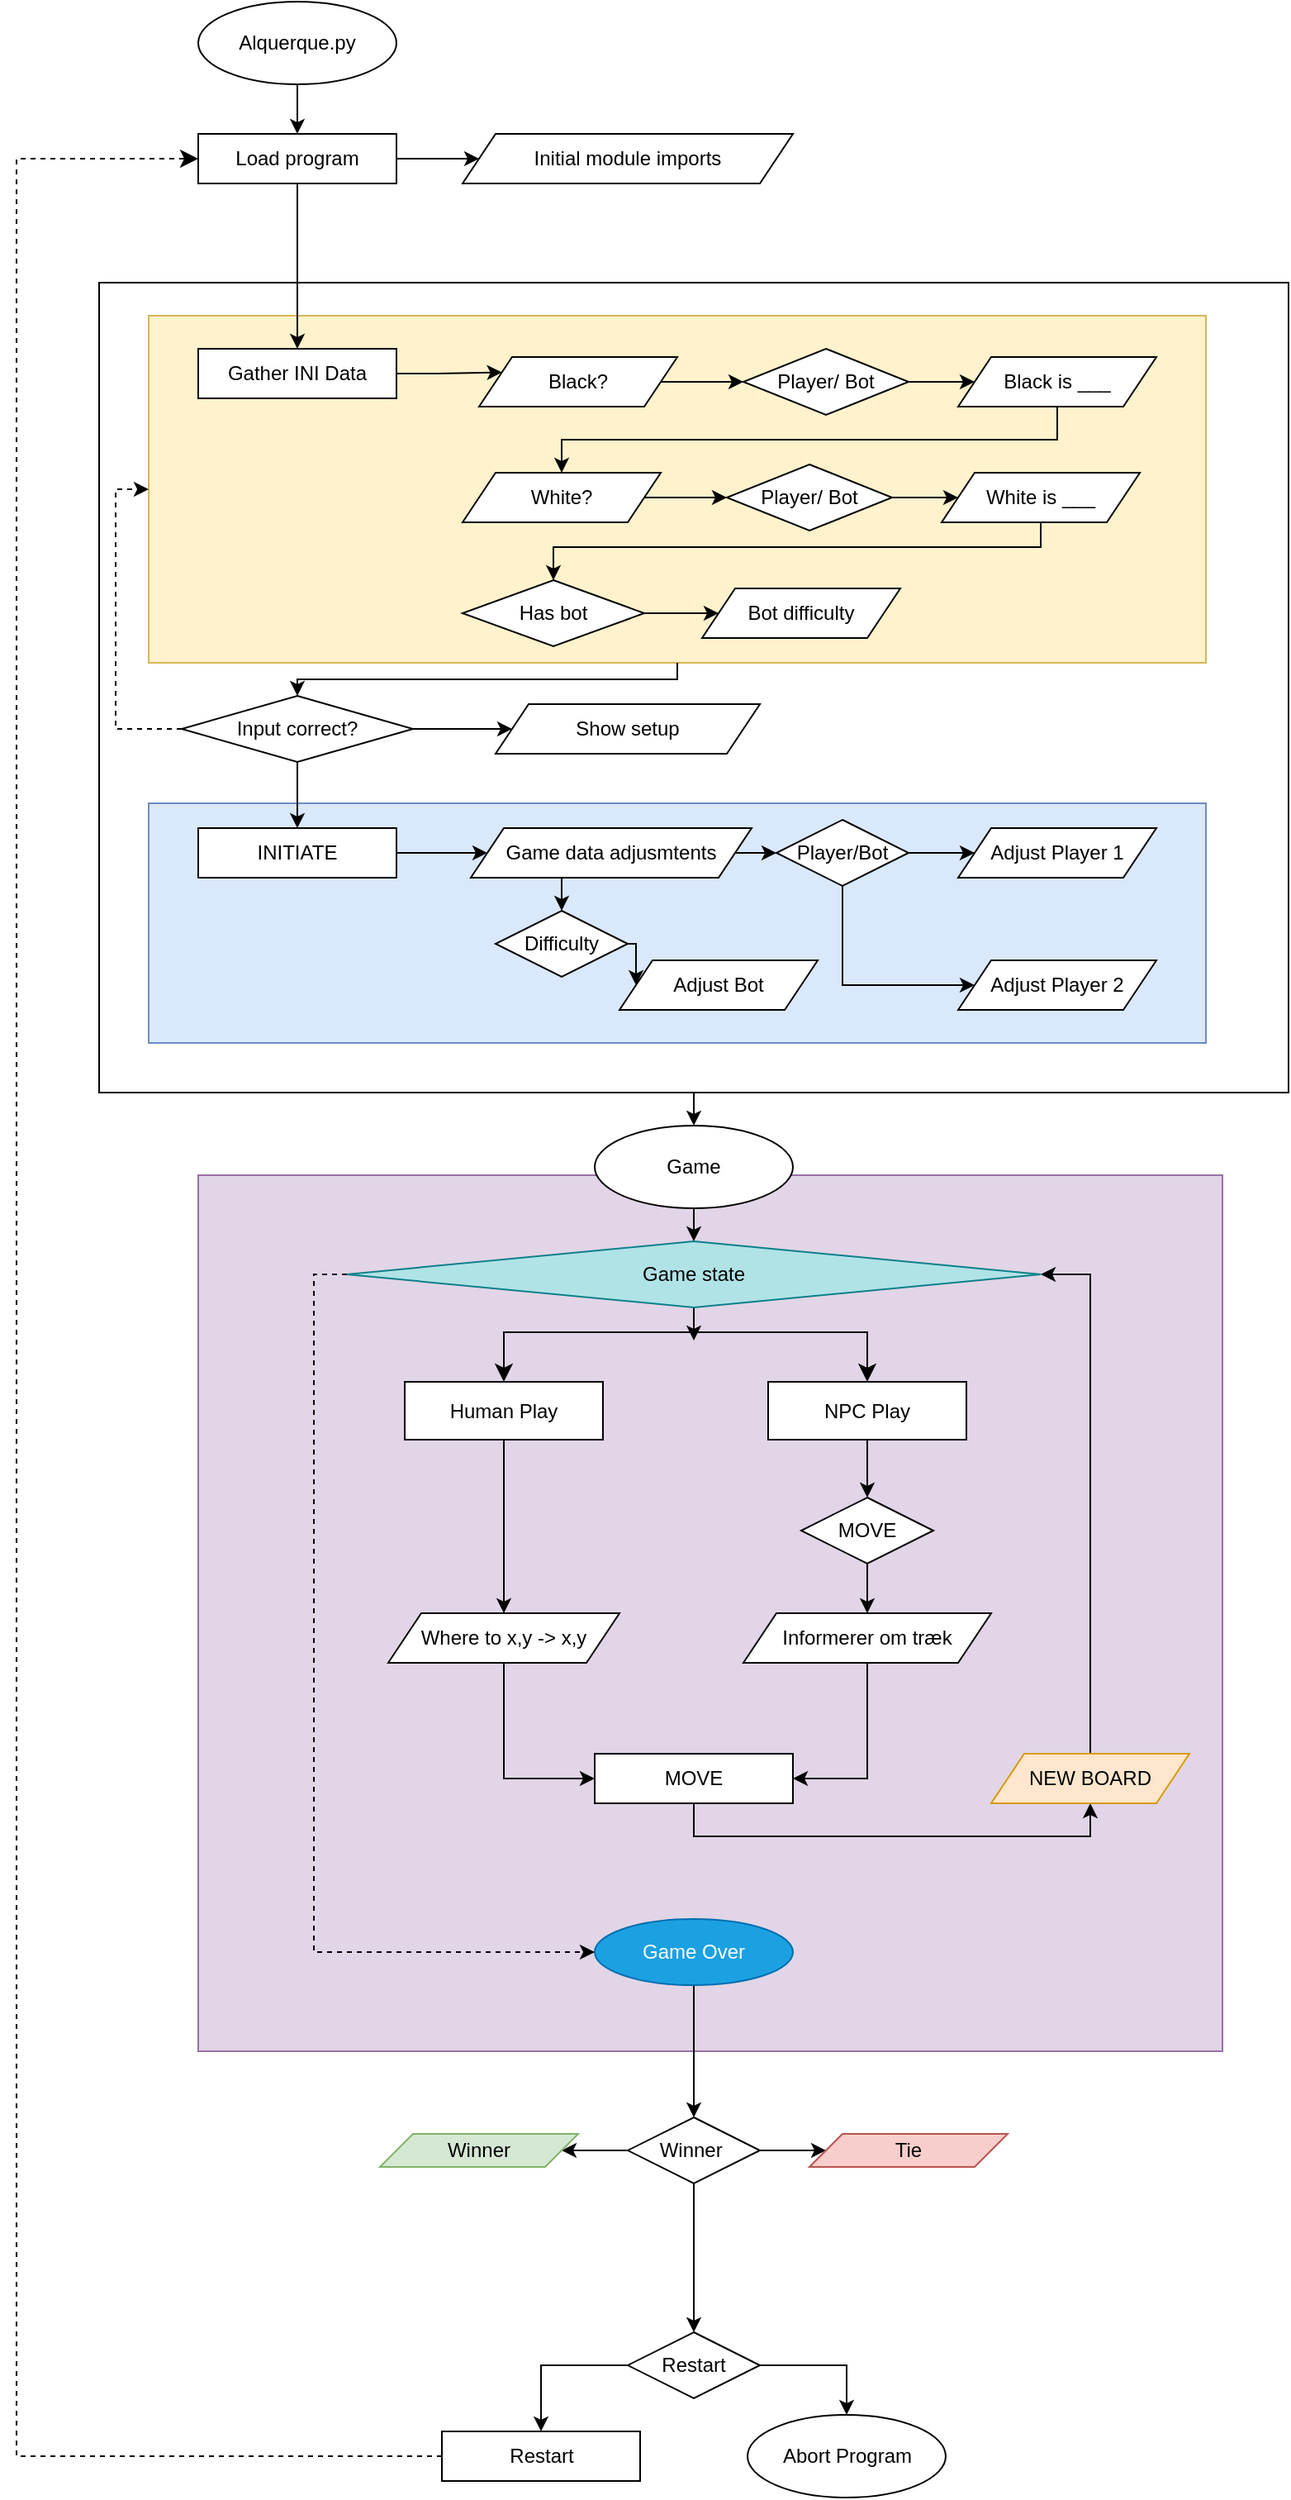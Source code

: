 <mxfile version="22.1.2" type="device">
  <diagram id="C5RBs43oDa-KdzZeNtuy" name="Page-1">
    <mxGraphModel dx="2445" dy="4199" grid="1" gridSize="10" guides="1" tooltips="1" connect="1" arrows="1" fold="1" page="1" pageScale="1" pageWidth="827" pageHeight="1169" math="0" shadow="0">
      <root>
        <mxCell id="WIyWlLk6GJQsqaUBKTNV-0" />
        <mxCell id="WIyWlLk6GJQsqaUBKTNV-1" parent="WIyWlLk6GJQsqaUBKTNV-0" />
        <mxCell id="stzcz4EYQ_W6whGVXh6--222" value="" style="rounded=0;whiteSpace=wrap;html=1;fillColor=#e1d5e7;strokeColor=#9673a6;" parent="WIyWlLk6GJQsqaUBKTNV-1" vertex="1">
          <mxGeometry x="340" y="650" width="620" height="530" as="geometry" />
        </mxCell>
        <mxCell id="stzcz4EYQ_W6whGVXh6--188" value="" style="rounded=0;whiteSpace=wrap;html=1;fillColor=none;" parent="WIyWlLk6GJQsqaUBKTNV-1" vertex="1">
          <mxGeometry x="280" y="110" width="720" height="490" as="geometry" />
        </mxCell>
        <mxCell id="stzcz4EYQ_W6whGVXh6--157" value="" style="rounded=0;whiteSpace=wrap;html=1;fillColor=#fff2cc;strokeColor=#d6b656;" parent="WIyWlLk6GJQsqaUBKTNV-1" vertex="1">
          <mxGeometry x="310" y="130" width="640" height="210" as="geometry" />
        </mxCell>
        <mxCell id="stzcz4EYQ_W6whGVXh6--175" value="" style="rounded=0;whiteSpace=wrap;html=1;fillColor=#dae8fc;movable=1;resizable=1;rotatable=1;deletable=1;editable=1;locked=0;connectable=1;strokeColor=#6c8ebf;" parent="WIyWlLk6GJQsqaUBKTNV-1" vertex="1">
          <mxGeometry x="310" y="425" width="640" height="145" as="geometry" />
        </mxCell>
        <mxCell id="z2tJ9V-o-0dk3HpwvkVt-27" value="Alquerque.py" style="ellipse;whiteSpace=wrap;html=1;" parent="WIyWlLk6GJQsqaUBKTNV-1" vertex="1">
          <mxGeometry x="340" y="-60" width="120" height="50" as="geometry" />
        </mxCell>
        <mxCell id="z2tJ9V-o-0dk3HpwvkVt-29" value="Black?" style="shape=parallelogram;perimeter=parallelogramPerimeter;whiteSpace=wrap;html=1;fixedSize=1;" parent="WIyWlLk6GJQsqaUBKTNV-1" vertex="1">
          <mxGeometry x="510" y="155" width="120" height="30" as="geometry" />
        </mxCell>
        <mxCell id="z2tJ9V-o-0dk3HpwvkVt-31" value="Player/ Bot" style="rhombus;whiteSpace=wrap;html=1;" parent="WIyWlLk6GJQsqaUBKTNV-1" vertex="1">
          <mxGeometry x="670" y="150" width="100" height="40" as="geometry" />
        </mxCell>
        <mxCell id="stzcz4EYQ_W6whGVXh6--190" style="edgeStyle=orthogonalEdgeStyle;rounded=0;orthogonalLoop=1;jettySize=auto;html=1;exitX=0.5;exitY=1;exitDx=0;exitDy=0;entryX=0.5;entryY=0;entryDx=0;entryDy=0;" parent="WIyWlLk6GJQsqaUBKTNV-1" source="z2tJ9V-o-0dk3HpwvkVt-32" target="z2tJ9V-o-0dk3HpwvkVt-39" edge="1">
          <mxGeometry relative="1" as="geometry" />
        </mxCell>
        <mxCell id="z2tJ9V-o-0dk3HpwvkVt-32" value="Black is ___" style="shape=parallelogram;perimeter=parallelogramPerimeter;whiteSpace=wrap;html=1;fixedSize=1;" parent="WIyWlLk6GJQsqaUBKTNV-1" vertex="1">
          <mxGeometry x="800" y="155" width="120" height="30" as="geometry" />
        </mxCell>
        <mxCell id="z2tJ9V-o-0dk3HpwvkVt-33" value="" style="endArrow=classic;html=1;rounded=0;exitX=1;exitY=0.5;exitDx=0;exitDy=0;entryX=0;entryY=0.5;entryDx=0;entryDy=0;" parent="WIyWlLk6GJQsqaUBKTNV-1" source="z2tJ9V-o-0dk3HpwvkVt-29" target="z2tJ9V-o-0dk3HpwvkVt-31" edge="1">
          <mxGeometry width="50" height="50" relative="1" as="geometry">
            <mxPoint x="530" y="245" as="sourcePoint" />
            <mxPoint x="580" y="195" as="targetPoint" />
          </mxGeometry>
        </mxCell>
        <mxCell id="z2tJ9V-o-0dk3HpwvkVt-34" value="" style="endArrow=classic;html=1;rounded=0;exitX=1;exitY=0.5;exitDx=0;exitDy=0;entryX=0;entryY=0.5;entryDx=0;entryDy=0;" parent="WIyWlLk6GJQsqaUBKTNV-1" source="z2tJ9V-o-0dk3HpwvkVt-31" target="z2tJ9V-o-0dk3HpwvkVt-32" edge="1">
          <mxGeometry width="50" height="50" relative="1" as="geometry">
            <mxPoint x="530" y="245" as="sourcePoint" />
            <mxPoint x="580" y="195" as="targetPoint" />
          </mxGeometry>
        </mxCell>
        <mxCell id="z2tJ9V-o-0dk3HpwvkVt-39" value="White?" style="shape=parallelogram;perimeter=parallelogramPerimeter;whiteSpace=wrap;html=1;fixedSize=1;" parent="WIyWlLk6GJQsqaUBKTNV-1" vertex="1">
          <mxGeometry x="500" y="225" width="120" height="30" as="geometry" />
        </mxCell>
        <mxCell id="stzcz4EYQ_W6whGVXh6--209" style="edgeStyle=orthogonalEdgeStyle;rounded=0;orthogonalLoop=1;jettySize=auto;html=1;exitX=0.5;exitY=1;exitDx=0;exitDy=0;entryX=0.5;entryY=0;entryDx=0;entryDy=0;" parent="WIyWlLk6GJQsqaUBKTNV-1" source="z2tJ9V-o-0dk3HpwvkVt-40" target="stzcz4EYQ_W6whGVXh6--207" edge="1">
          <mxGeometry relative="1" as="geometry">
            <Array as="points">
              <mxPoint x="850" y="270" />
              <mxPoint x="555" y="270" />
            </Array>
          </mxGeometry>
        </mxCell>
        <mxCell id="z2tJ9V-o-0dk3HpwvkVt-40" value="White is ___" style="shape=parallelogram;perimeter=parallelogramPerimeter;whiteSpace=wrap;html=1;fixedSize=1;" parent="WIyWlLk6GJQsqaUBKTNV-1" vertex="1">
          <mxGeometry x="790" y="225" width="120" height="30" as="geometry" />
        </mxCell>
        <mxCell id="z2tJ9V-o-0dk3HpwvkVt-41" value="" style="endArrow=classic;html=1;rounded=0;exitX=1;exitY=0.5;exitDx=0;exitDy=0;entryX=0;entryY=0.5;entryDx=0;entryDy=0;" parent="WIyWlLk6GJQsqaUBKTNV-1" source="z2tJ9V-o-0dk3HpwvkVt-39" target="z2tJ9V-o-0dk3HpwvkVt-43" edge="1">
          <mxGeometry width="50" height="50" relative="1" as="geometry">
            <mxPoint x="530" y="315" as="sourcePoint" />
            <mxPoint x="500" y="300" as="targetPoint" />
          </mxGeometry>
        </mxCell>
        <mxCell id="z2tJ9V-o-0dk3HpwvkVt-42" value="" style="endArrow=classic;html=1;rounded=0;exitX=1;exitY=0.5;exitDx=0;exitDy=0;entryX=0;entryY=0.5;entryDx=0;entryDy=0;" parent="WIyWlLk6GJQsqaUBKTNV-1" source="z2tJ9V-o-0dk3HpwvkVt-43" target="z2tJ9V-o-0dk3HpwvkVt-40" edge="1">
          <mxGeometry width="50" height="50" relative="1" as="geometry">
            <mxPoint x="600" y="300" as="sourcePoint" />
            <mxPoint x="580" y="265" as="targetPoint" />
          </mxGeometry>
        </mxCell>
        <mxCell id="z2tJ9V-o-0dk3HpwvkVt-43" value="Player/ Bot" style="rhombus;whiteSpace=wrap;html=1;" parent="WIyWlLk6GJQsqaUBKTNV-1" vertex="1">
          <mxGeometry x="660" y="220" width="100" height="40" as="geometry" />
        </mxCell>
        <mxCell id="stzcz4EYQ_W6whGVXh6--178" style="edgeStyle=orthogonalEdgeStyle;rounded=0;orthogonalLoop=1;jettySize=auto;html=1;exitX=1;exitY=0.5;exitDx=0;exitDy=0;entryX=0;entryY=0.5;entryDx=0;entryDy=0;" parent="WIyWlLk6GJQsqaUBKTNV-1" source="z2tJ9V-o-0dk3HpwvkVt-44" target="stzcz4EYQ_W6whGVXh6--174" edge="1">
          <mxGeometry relative="1" as="geometry" />
        </mxCell>
        <mxCell id="z2tJ9V-o-0dk3HpwvkVt-44" value="INITIATE" style="rounded=0;whiteSpace=wrap;html=1;" parent="WIyWlLk6GJQsqaUBKTNV-1" vertex="1">
          <mxGeometry x="340" y="440" width="120" height="30" as="geometry" />
        </mxCell>
        <mxCell id="stzcz4EYQ_W6whGVXh6--189" style="edgeStyle=orthogonalEdgeStyle;rounded=0;orthogonalLoop=1;jettySize=auto;html=1;exitX=1;exitY=0.5;exitDx=0;exitDy=0;entryX=0;entryY=0.25;entryDx=0;entryDy=0;" parent="WIyWlLk6GJQsqaUBKTNV-1" source="z2tJ9V-o-0dk3HpwvkVt-45" target="z2tJ9V-o-0dk3HpwvkVt-29" edge="1">
          <mxGeometry relative="1" as="geometry" />
        </mxCell>
        <mxCell id="z2tJ9V-o-0dk3HpwvkVt-45" value="Gather INI Data" style="rounded=0;whiteSpace=wrap;html=1;" parent="WIyWlLk6GJQsqaUBKTNV-1" vertex="1">
          <mxGeometry x="340" y="150" width="120" height="30" as="geometry" />
        </mxCell>
        <mxCell id="z2tJ9V-o-0dk3HpwvkVt-47" value="Human Play" style="rounded=0;whiteSpace=wrap;html=1;" parent="WIyWlLk6GJQsqaUBKTNV-1" vertex="1">
          <mxGeometry x="465" y="775" width="120" height="35" as="geometry" />
        </mxCell>
        <mxCell id="stzcz4EYQ_W6whGVXh6--197" style="edgeStyle=orthogonalEdgeStyle;rounded=0;orthogonalLoop=1;jettySize=auto;html=1;exitX=0.5;exitY=1;exitDx=0;exitDy=0;entryX=0;entryY=0.5;entryDx=0;entryDy=0;" parent="WIyWlLk6GJQsqaUBKTNV-1" source="z2tJ9V-o-0dk3HpwvkVt-49" target="z2tJ9V-o-0dk3HpwvkVt-50" edge="1">
          <mxGeometry relative="1" as="geometry" />
        </mxCell>
        <mxCell id="z2tJ9V-o-0dk3HpwvkVt-49" value="Where to x,y -&amp;gt; x,y" style="shape=parallelogram;perimeter=parallelogramPerimeter;whiteSpace=wrap;html=1;fixedSize=1;" parent="WIyWlLk6GJQsqaUBKTNV-1" vertex="1">
          <mxGeometry x="455" y="915" width="140" height="30" as="geometry" />
        </mxCell>
        <mxCell id="QAMsoOytAaKiRyGwC_L3-8" style="edgeStyle=orthogonalEdgeStyle;rounded=0;orthogonalLoop=1;jettySize=auto;html=1;exitX=0.5;exitY=1;exitDx=0;exitDy=0;entryX=0.5;entryY=1;entryDx=0;entryDy=0;" edge="1" parent="WIyWlLk6GJQsqaUBKTNV-1" source="z2tJ9V-o-0dk3HpwvkVt-50" target="z2tJ9V-o-0dk3HpwvkVt-51">
          <mxGeometry relative="1" as="geometry" />
        </mxCell>
        <mxCell id="z2tJ9V-o-0dk3HpwvkVt-50" value="MOVE" style="rounded=0;whiteSpace=wrap;html=1;" parent="WIyWlLk6GJQsqaUBKTNV-1" vertex="1">
          <mxGeometry x="580" y="1000" width="120" height="30" as="geometry" />
        </mxCell>
        <mxCell id="QAMsoOytAaKiRyGwC_L3-10" style="edgeStyle=orthogonalEdgeStyle;rounded=0;orthogonalLoop=1;jettySize=auto;html=1;exitX=0.5;exitY=0;exitDx=0;exitDy=0;entryX=1;entryY=0.5;entryDx=0;entryDy=0;" edge="1" parent="WIyWlLk6GJQsqaUBKTNV-1" source="z2tJ9V-o-0dk3HpwvkVt-51" target="QAMsoOytAaKiRyGwC_L3-2">
          <mxGeometry relative="1" as="geometry" />
        </mxCell>
        <mxCell id="z2tJ9V-o-0dk3HpwvkVt-51" value="NEW BOARD" style="shape=parallelogram;perimeter=parallelogramPerimeter;whiteSpace=wrap;html=1;fixedSize=1;fillColor=#ffe6cc;strokeColor=#d79b00;" parent="WIyWlLk6GJQsqaUBKTNV-1" vertex="1">
          <mxGeometry x="820" y="1000" width="120" height="30" as="geometry" />
        </mxCell>
        <mxCell id="z2tJ9V-o-0dk3HpwvkVt-52" value="NPC Play" style="rounded=0;whiteSpace=wrap;html=1;" parent="WIyWlLk6GJQsqaUBKTNV-1" vertex="1">
          <mxGeometry x="685" y="775" width="120" height="35" as="geometry" />
        </mxCell>
        <mxCell id="stzcz4EYQ_W6whGVXh6--193" style="edgeStyle=orthogonalEdgeStyle;rounded=0;orthogonalLoop=1;jettySize=auto;html=1;exitX=0.5;exitY=1;exitDx=0;exitDy=0;entryX=0.5;entryY=0;entryDx=0;entryDy=0;" parent="WIyWlLk6GJQsqaUBKTNV-1" source="z2tJ9V-o-0dk3HpwvkVt-53" target="stzcz4EYQ_W6whGVXh6--192" edge="1">
          <mxGeometry relative="1" as="geometry" />
        </mxCell>
        <mxCell id="z2tJ9V-o-0dk3HpwvkVt-53" value="MOVE" style="rhombus;whiteSpace=wrap;html=1;" parent="WIyWlLk6GJQsqaUBKTNV-1" vertex="1">
          <mxGeometry x="705" y="845" width="80" height="40" as="geometry" />
        </mxCell>
        <mxCell id="z2tJ9V-o-0dk3HpwvkVt-54" value="" style="endArrow=classic;html=1;rounded=0;exitX=0.5;exitY=1;exitDx=0;exitDy=0;entryX=0.5;entryY=0;entryDx=0;entryDy=0;" parent="WIyWlLk6GJQsqaUBKTNV-1" source="z2tJ9V-o-0dk3HpwvkVt-52" target="z2tJ9V-o-0dk3HpwvkVt-53" edge="1">
          <mxGeometry width="50" height="50" relative="1" as="geometry">
            <mxPoint x="650" y="905" as="sourcePoint" />
            <mxPoint x="700" y="855" as="targetPoint" />
          </mxGeometry>
        </mxCell>
        <mxCell id="z2tJ9V-o-0dk3HpwvkVt-55" value="" style="endArrow=classic;html=1;rounded=0;exitX=0.5;exitY=1;exitDx=0;exitDy=0;entryX=0.5;entryY=0;entryDx=0;entryDy=0;" parent="WIyWlLk6GJQsqaUBKTNV-1" source="z2tJ9V-o-0dk3HpwvkVt-47" target="z2tJ9V-o-0dk3HpwvkVt-49" edge="1">
          <mxGeometry width="50" height="50" relative="1" as="geometry">
            <mxPoint x="650" y="915" as="sourcePoint" />
            <mxPoint x="700" y="865" as="targetPoint" />
          </mxGeometry>
        </mxCell>
        <mxCell id="z2tJ9V-o-0dk3HpwvkVt-73" value="" style="endArrow=classic;html=1;rounded=0;exitX=0.5;exitY=1;exitDx=0;exitDy=0;entryX=0.5;entryY=0;entryDx=0;entryDy=0;" parent="WIyWlLk6GJQsqaUBKTNV-1" source="z2tJ9V-o-0dk3HpwvkVt-27" target="stzcz4EYQ_W6whGVXh6--163" edge="1">
          <mxGeometry width="50" height="50" relative="1" as="geometry">
            <mxPoint x="410" y="260" as="sourcePoint" />
            <mxPoint x="440" as="targetPoint" />
          </mxGeometry>
        </mxCell>
        <mxCell id="z2tJ9V-o-0dk3HpwvkVt-74" value="" style="edgeStyle=segmentEdgeStyle;endArrow=classic;html=1;curved=0;rounded=0;endSize=8;startSize=8;entryX=0.5;entryY=0;entryDx=0;entryDy=0;" parent="WIyWlLk6GJQsqaUBKTNV-1" target="z2tJ9V-o-0dk3HpwvkVt-52" edge="1">
          <mxGeometry width="50" height="50" relative="1" as="geometry">
            <mxPoint x="630" y="745" as="sourcePoint" />
            <mxPoint x="690" y="825" as="targetPoint" />
          </mxGeometry>
        </mxCell>
        <mxCell id="z2tJ9V-o-0dk3HpwvkVt-75" value="" style="edgeStyle=segmentEdgeStyle;endArrow=classic;html=1;curved=0;rounded=0;endSize=8;startSize=8;entryX=0.5;entryY=0;entryDx=0;entryDy=0;" parent="WIyWlLk6GJQsqaUBKTNV-1" target="z2tJ9V-o-0dk3HpwvkVt-47" edge="1">
          <mxGeometry width="50" height="50" relative="1" as="geometry">
            <mxPoint x="630" y="745" as="sourcePoint" />
            <mxPoint x="690" y="825" as="targetPoint" />
          </mxGeometry>
        </mxCell>
        <mxCell id="stzcz4EYQ_W6whGVXh6--214" style="edgeStyle=orthogonalEdgeStyle;rounded=0;orthogonalLoop=1;jettySize=auto;html=1;exitX=0.5;exitY=1;exitDx=0;exitDy=0;entryX=0.5;entryY=0;entryDx=0;entryDy=0;" parent="WIyWlLk6GJQsqaUBKTNV-1" source="z2tJ9V-o-0dk3HpwvkVt-78" target="z2tJ9V-o-0dk3HpwvkVt-80" edge="1">
          <mxGeometry relative="1" as="geometry" />
        </mxCell>
        <mxCell id="z2tJ9V-o-0dk3HpwvkVt-78" value="Game Over" style="ellipse;whiteSpace=wrap;html=1;fillColor=#1ba1e2;strokeColor=#006EAF;fontColor=#ffffff;" parent="WIyWlLk6GJQsqaUBKTNV-1" vertex="1">
          <mxGeometry x="580" y="1100" width="120" height="40" as="geometry" />
        </mxCell>
        <mxCell id="z2tJ9V-o-0dk3HpwvkVt-88" value="" style="edgeStyle=orthogonalEdgeStyle;rounded=0;orthogonalLoop=1;jettySize=auto;html=1;" parent="WIyWlLk6GJQsqaUBKTNV-1" source="z2tJ9V-o-0dk3HpwvkVt-80" target="z2tJ9V-o-0dk3HpwvkVt-83" edge="1">
          <mxGeometry relative="1" as="geometry" />
        </mxCell>
        <mxCell id="z2tJ9V-o-0dk3HpwvkVt-89" value="" style="edgeStyle=orthogonalEdgeStyle;rounded=0;orthogonalLoop=1;jettySize=auto;html=1;" parent="WIyWlLk6GJQsqaUBKTNV-1" source="z2tJ9V-o-0dk3HpwvkVt-80" target="z2tJ9V-o-0dk3HpwvkVt-81" edge="1">
          <mxGeometry relative="1" as="geometry" />
        </mxCell>
        <mxCell id="stzcz4EYQ_W6whGVXh6--223" style="edgeStyle=orthogonalEdgeStyle;rounded=0;orthogonalLoop=1;jettySize=auto;html=1;exitX=0.5;exitY=1;exitDx=0;exitDy=0;entryX=0.5;entryY=0;entryDx=0;entryDy=0;" parent="WIyWlLk6GJQsqaUBKTNV-1" source="z2tJ9V-o-0dk3HpwvkVt-80" target="z2tJ9V-o-0dk3HpwvkVt-84" edge="1">
          <mxGeometry relative="1" as="geometry" />
        </mxCell>
        <mxCell id="z2tJ9V-o-0dk3HpwvkVt-80" value="Winner&amp;nbsp;" style="rhombus;whiteSpace=wrap;html=1;" parent="WIyWlLk6GJQsqaUBKTNV-1" vertex="1">
          <mxGeometry x="600" y="1220" width="80" height="40" as="geometry" />
        </mxCell>
        <mxCell id="z2tJ9V-o-0dk3HpwvkVt-81" value="Winner" style="shape=parallelogram;perimeter=parallelogramPerimeter;whiteSpace=wrap;html=1;fixedSize=1;fillColor=#d5e8d4;strokeColor=#82b366;" parent="WIyWlLk6GJQsqaUBKTNV-1" vertex="1">
          <mxGeometry x="450" y="1230" width="120" height="20" as="geometry" />
        </mxCell>
        <mxCell id="z2tJ9V-o-0dk3HpwvkVt-83" value="Tie" style="shape=parallelogram;perimeter=parallelogramPerimeter;whiteSpace=wrap;html=1;fixedSize=1;fillColor=#f8cecc;strokeColor=#b85450;" parent="WIyWlLk6GJQsqaUBKTNV-1" vertex="1">
          <mxGeometry x="710" y="1230" width="120" height="20" as="geometry" />
        </mxCell>
        <mxCell id="stzcz4EYQ_W6whGVXh6--218" style="edgeStyle=orthogonalEdgeStyle;rounded=0;orthogonalLoop=1;jettySize=auto;html=1;exitX=1;exitY=0.5;exitDx=0;exitDy=0;entryX=0.5;entryY=0;entryDx=0;entryDy=0;" parent="WIyWlLk6GJQsqaUBKTNV-1" source="z2tJ9V-o-0dk3HpwvkVt-84" target="stzcz4EYQ_W6whGVXh6--217" edge="1">
          <mxGeometry relative="1" as="geometry" />
        </mxCell>
        <mxCell id="stzcz4EYQ_W6whGVXh6--220" style="edgeStyle=orthogonalEdgeStyle;rounded=0;orthogonalLoop=1;jettySize=auto;html=1;exitX=0;exitY=0.5;exitDx=0;exitDy=0;entryX=0.5;entryY=0;entryDx=0;entryDy=0;" parent="WIyWlLk6GJQsqaUBKTNV-1" source="z2tJ9V-o-0dk3HpwvkVt-84" target="z2tJ9V-o-0dk3HpwvkVt-85" edge="1">
          <mxGeometry relative="1" as="geometry" />
        </mxCell>
        <mxCell id="z2tJ9V-o-0dk3HpwvkVt-84" value="Restart" style="rhombus;whiteSpace=wrap;html=1;" parent="WIyWlLk6GJQsqaUBKTNV-1" vertex="1">
          <mxGeometry x="600" y="1350" width="80" height="40" as="geometry" />
        </mxCell>
        <mxCell id="z2tJ9V-o-0dk3HpwvkVt-85" value="Restart" style="rounded=0;whiteSpace=wrap;html=1;" parent="WIyWlLk6GJQsqaUBKTNV-1" vertex="1">
          <mxGeometry x="487.5" y="1410" width="120" height="30" as="geometry" />
        </mxCell>
        <mxCell id="z2tJ9V-o-0dk3HpwvkVt-91" value="" style="edgeStyle=elbowEdgeStyle;elbow=horizontal;endArrow=classic;html=1;curved=0;rounded=0;endSize=8;startSize=8;exitX=0;exitY=0.5;exitDx=0;exitDy=0;entryX=0;entryY=0.5;entryDx=0;entryDy=0;dashed=1;" parent="WIyWlLk6GJQsqaUBKTNV-1" source="z2tJ9V-o-0dk3HpwvkVt-85" target="stzcz4EYQ_W6whGVXh6--163" edge="1">
          <mxGeometry width="50" height="50" relative="1" as="geometry">
            <mxPoint x="230" y="660" as="sourcePoint" />
            <mxPoint x="310" y="130" as="targetPoint" />
            <Array as="points">
              <mxPoint x="230" y="880" />
              <mxPoint x="150" y="850" />
            </Array>
          </mxGeometry>
        </mxCell>
        <mxCell id="stzcz4EYQ_W6whGVXh6--173" style="edgeStyle=orthogonalEdgeStyle;rounded=0;orthogonalLoop=1;jettySize=auto;html=1;exitX=0.5;exitY=1;exitDx=0;exitDy=0;entryX=0.5;entryY=0;entryDx=0;entryDy=0;" parent="WIyWlLk6GJQsqaUBKTNV-1" source="stzcz4EYQ_W6whGVXh6--157" target="stzcz4EYQ_W6whGVXh6--169" edge="1">
          <mxGeometry relative="1" as="geometry">
            <Array as="points">
              <mxPoint x="630" y="350" />
              <mxPoint x="400" y="350" />
            </Array>
          </mxGeometry>
        </mxCell>
        <mxCell id="stzcz4EYQ_W6whGVXh6--162" value="Initial module imports" style="shape=parallelogram;perimeter=parallelogramPerimeter;whiteSpace=wrap;html=1;fixedSize=1;" parent="WIyWlLk6GJQsqaUBKTNV-1" vertex="1">
          <mxGeometry x="500" y="20" width="200" height="30" as="geometry" />
        </mxCell>
        <mxCell id="stzcz4EYQ_W6whGVXh6--165" value="" style="edgeStyle=orthogonalEdgeStyle;rounded=0;orthogonalLoop=1;jettySize=auto;html=1;entryX=0.5;entryY=0;entryDx=0;entryDy=0;" parent="WIyWlLk6GJQsqaUBKTNV-1" source="stzcz4EYQ_W6whGVXh6--163" target="z2tJ9V-o-0dk3HpwvkVt-45" edge="1">
          <mxGeometry relative="1" as="geometry">
            <mxPoint x="400" y="80" as="targetPoint" />
          </mxGeometry>
        </mxCell>
        <mxCell id="stzcz4EYQ_W6whGVXh6--167" style="edgeStyle=orthogonalEdgeStyle;rounded=0;orthogonalLoop=1;jettySize=auto;html=1;" parent="WIyWlLk6GJQsqaUBKTNV-1" source="stzcz4EYQ_W6whGVXh6--163" target="stzcz4EYQ_W6whGVXh6--162" edge="1">
          <mxGeometry relative="1" as="geometry" />
        </mxCell>
        <mxCell id="stzcz4EYQ_W6whGVXh6--163" value="Load program" style="rounded=0;whiteSpace=wrap;html=1;" parent="WIyWlLk6GJQsqaUBKTNV-1" vertex="1">
          <mxGeometry x="340" y="20" width="120" height="30" as="geometry" />
        </mxCell>
        <mxCell id="stzcz4EYQ_W6whGVXh6--171" style="edgeStyle=orthogonalEdgeStyle;rounded=0;orthogonalLoop=1;jettySize=auto;html=1;exitX=0.5;exitY=1;exitDx=0;exitDy=0;entryX=0.5;entryY=0;entryDx=0;entryDy=0;" parent="WIyWlLk6GJQsqaUBKTNV-1" source="stzcz4EYQ_W6whGVXh6--169" target="z2tJ9V-o-0dk3HpwvkVt-44" edge="1">
          <mxGeometry relative="1" as="geometry" />
        </mxCell>
        <mxCell id="stzcz4EYQ_W6whGVXh6--210" style="edgeStyle=orthogonalEdgeStyle;rounded=0;orthogonalLoop=1;jettySize=auto;html=1;exitX=0;exitY=0.5;exitDx=0;exitDy=0;entryX=0;entryY=0.5;entryDx=0;entryDy=0;dashed=1;" parent="WIyWlLk6GJQsqaUBKTNV-1" source="stzcz4EYQ_W6whGVXh6--169" target="stzcz4EYQ_W6whGVXh6--157" edge="1">
          <mxGeometry relative="1" as="geometry">
            <Array as="points">
              <mxPoint x="290" y="380" />
              <mxPoint x="290" y="235" />
            </Array>
          </mxGeometry>
        </mxCell>
        <mxCell id="stzcz4EYQ_W6whGVXh6--212" style="edgeStyle=orthogonalEdgeStyle;rounded=0;orthogonalLoop=1;jettySize=auto;html=1;exitX=1;exitY=0.5;exitDx=0;exitDy=0;entryX=0;entryY=0.5;entryDx=0;entryDy=0;" parent="WIyWlLk6GJQsqaUBKTNV-1" source="stzcz4EYQ_W6whGVXh6--169" target="stzcz4EYQ_W6whGVXh6--211" edge="1">
          <mxGeometry relative="1" as="geometry" />
        </mxCell>
        <mxCell id="stzcz4EYQ_W6whGVXh6--169" value="Input correct?" style="rhombus;whiteSpace=wrap;html=1;" parent="WIyWlLk6GJQsqaUBKTNV-1" vertex="1">
          <mxGeometry x="330" y="360" width="140" height="40" as="geometry" />
        </mxCell>
        <mxCell id="stzcz4EYQ_W6whGVXh6--179" style="edgeStyle=orthogonalEdgeStyle;rounded=0;orthogonalLoop=1;jettySize=auto;html=1;exitX=1;exitY=0.5;exitDx=0;exitDy=0;entryX=0;entryY=0.5;entryDx=0;entryDy=0;" parent="WIyWlLk6GJQsqaUBKTNV-1" source="stzcz4EYQ_W6whGVXh6--174" target="stzcz4EYQ_W6whGVXh6--176" edge="1">
          <mxGeometry relative="1" as="geometry" />
        </mxCell>
        <mxCell id="stzcz4EYQ_W6whGVXh6--200" style="edgeStyle=orthogonalEdgeStyle;rounded=0;orthogonalLoop=1;jettySize=auto;html=1;exitX=0.5;exitY=1;exitDx=0;exitDy=0;entryX=0.5;entryY=0;entryDx=0;entryDy=0;" parent="WIyWlLk6GJQsqaUBKTNV-1" source="stzcz4EYQ_W6whGVXh6--174" target="stzcz4EYQ_W6whGVXh6--199" edge="1">
          <mxGeometry relative="1" as="geometry" />
        </mxCell>
        <mxCell id="stzcz4EYQ_W6whGVXh6--174" value="Game data adjusmtents" style="shape=parallelogram;perimeter=parallelogramPerimeter;whiteSpace=wrap;html=1;fixedSize=1;" parent="WIyWlLk6GJQsqaUBKTNV-1" vertex="1">
          <mxGeometry x="505" y="440" width="170" height="30" as="geometry" />
        </mxCell>
        <mxCell id="stzcz4EYQ_W6whGVXh6--183" style="edgeStyle=orthogonalEdgeStyle;rounded=0;orthogonalLoop=1;jettySize=auto;html=1;exitX=1;exitY=0.5;exitDx=0;exitDy=0;entryX=0;entryY=0.5;entryDx=0;entryDy=0;" parent="WIyWlLk6GJQsqaUBKTNV-1" source="stzcz4EYQ_W6whGVXh6--176" target="stzcz4EYQ_W6whGVXh6--182" edge="1">
          <mxGeometry relative="1" as="geometry" />
        </mxCell>
        <mxCell id="stzcz4EYQ_W6whGVXh6--185" style="edgeStyle=orthogonalEdgeStyle;rounded=0;orthogonalLoop=1;jettySize=auto;html=1;exitX=0.5;exitY=1;exitDx=0;exitDy=0;entryX=0;entryY=0.5;entryDx=0;entryDy=0;" parent="WIyWlLk6GJQsqaUBKTNV-1" source="stzcz4EYQ_W6whGVXh6--176" target="stzcz4EYQ_W6whGVXh6--180" edge="1">
          <mxGeometry relative="1" as="geometry">
            <Array as="points">
              <mxPoint x="730" y="535" />
            </Array>
          </mxGeometry>
        </mxCell>
        <mxCell id="stzcz4EYQ_W6whGVXh6--176" value="Player/Bot" style="rhombus;whiteSpace=wrap;html=1;" parent="WIyWlLk6GJQsqaUBKTNV-1" vertex="1">
          <mxGeometry x="690" y="435" width="80" height="40" as="geometry" />
        </mxCell>
        <mxCell id="stzcz4EYQ_W6whGVXh6--180" value="Adjust Player 2" style="shape=parallelogram;perimeter=parallelogramPerimeter;whiteSpace=wrap;html=1;fixedSize=1;" parent="WIyWlLk6GJQsqaUBKTNV-1" vertex="1">
          <mxGeometry x="800" y="520" width="120" height="30" as="geometry" />
        </mxCell>
        <mxCell id="stzcz4EYQ_W6whGVXh6--182" value="Adjust Player 1" style="shape=parallelogram;perimeter=parallelogramPerimeter;whiteSpace=wrap;html=1;fixedSize=1;" parent="WIyWlLk6GJQsqaUBKTNV-1" vertex="1">
          <mxGeometry x="800" y="440" width="120" height="30" as="geometry" />
        </mxCell>
        <mxCell id="stzcz4EYQ_W6whGVXh6--221" style="edgeStyle=orthogonalEdgeStyle;rounded=0;orthogonalLoop=1;jettySize=auto;html=1;exitX=0.5;exitY=1;exitDx=0;exitDy=0;entryX=1;entryY=0.5;entryDx=0;entryDy=0;" parent="WIyWlLk6GJQsqaUBKTNV-1" source="stzcz4EYQ_W6whGVXh6--192" target="z2tJ9V-o-0dk3HpwvkVt-50" edge="1">
          <mxGeometry relative="1" as="geometry" />
        </mxCell>
        <mxCell id="stzcz4EYQ_W6whGVXh6--192" value="Informerer om træk" style="shape=parallelogram;perimeter=parallelogramPerimeter;whiteSpace=wrap;html=1;fixedSize=1;" parent="WIyWlLk6GJQsqaUBKTNV-1" vertex="1">
          <mxGeometry x="670" y="915" width="150" height="30" as="geometry" />
        </mxCell>
        <mxCell id="stzcz4EYQ_W6whGVXh6--202" style="edgeStyle=orthogonalEdgeStyle;rounded=0;orthogonalLoop=1;jettySize=auto;html=1;exitX=1;exitY=0.5;exitDx=0;exitDy=0;entryX=0;entryY=0.5;entryDx=0;entryDy=0;" parent="WIyWlLk6GJQsqaUBKTNV-1" source="stzcz4EYQ_W6whGVXh6--199" target="stzcz4EYQ_W6whGVXh6--201" edge="1">
          <mxGeometry relative="1" as="geometry" />
        </mxCell>
        <mxCell id="stzcz4EYQ_W6whGVXh6--199" value="Difficulty" style="rhombus;whiteSpace=wrap;html=1;" parent="WIyWlLk6GJQsqaUBKTNV-1" vertex="1">
          <mxGeometry x="520" y="490" width="80" height="40" as="geometry" />
        </mxCell>
        <mxCell id="stzcz4EYQ_W6whGVXh6--201" value="Adjust Bot" style="shape=parallelogram;perimeter=parallelogramPerimeter;whiteSpace=wrap;html=1;fixedSize=1;" parent="WIyWlLk6GJQsqaUBKTNV-1" vertex="1">
          <mxGeometry x="595" y="520" width="120" height="30" as="geometry" />
        </mxCell>
        <mxCell id="stzcz4EYQ_W6whGVXh6--205" value="Bot difficulty" style="shape=parallelogram;perimeter=parallelogramPerimeter;whiteSpace=wrap;html=1;fixedSize=1;" parent="WIyWlLk6GJQsqaUBKTNV-1" vertex="1">
          <mxGeometry x="645" y="295" width="120" height="30" as="geometry" />
        </mxCell>
        <mxCell id="stzcz4EYQ_W6whGVXh6--208" style="edgeStyle=orthogonalEdgeStyle;rounded=0;orthogonalLoop=1;jettySize=auto;html=1;exitX=1;exitY=0.5;exitDx=0;exitDy=0;entryX=0;entryY=0.5;entryDx=0;entryDy=0;" parent="WIyWlLk6GJQsqaUBKTNV-1" source="stzcz4EYQ_W6whGVXh6--207" target="stzcz4EYQ_W6whGVXh6--205" edge="1">
          <mxGeometry relative="1" as="geometry" />
        </mxCell>
        <mxCell id="stzcz4EYQ_W6whGVXh6--207" value="Has bot" style="rhombus;whiteSpace=wrap;html=1;" parent="WIyWlLk6GJQsqaUBKTNV-1" vertex="1">
          <mxGeometry x="500" y="290" width="110" height="40" as="geometry" />
        </mxCell>
        <mxCell id="stzcz4EYQ_W6whGVXh6--211" value="Show setup" style="shape=parallelogram;perimeter=parallelogramPerimeter;whiteSpace=wrap;html=1;fixedSize=1;" parent="WIyWlLk6GJQsqaUBKTNV-1" vertex="1">
          <mxGeometry x="520" y="365" width="160" height="30" as="geometry" />
        </mxCell>
        <mxCell id="stzcz4EYQ_W6whGVXh6--217" value="Abort Program" style="ellipse;whiteSpace=wrap;html=1;" parent="WIyWlLk6GJQsqaUBKTNV-1" vertex="1">
          <mxGeometry x="672.5" y="1400" width="120" height="50" as="geometry" />
        </mxCell>
        <mxCell id="QAMsoOytAaKiRyGwC_L3-1" value="" style="edgeStyle=orthogonalEdgeStyle;rounded=0;orthogonalLoop=1;jettySize=auto;html=1;entryX=0.5;entryY=0;entryDx=0;entryDy=0;exitX=0.5;exitY=1;exitDx=0;exitDy=0;" edge="1" parent="WIyWlLk6GJQsqaUBKTNV-1" source="stzcz4EYQ_W6whGVXh6--188" target="stzcz4EYQ_W6whGVXh6--215">
          <mxGeometry relative="1" as="geometry">
            <mxPoint x="640" y="680" as="targetPoint" />
            <mxPoint x="640" y="600" as="sourcePoint" />
          </mxGeometry>
        </mxCell>
        <mxCell id="QAMsoOytAaKiRyGwC_L3-3" style="edgeStyle=orthogonalEdgeStyle;rounded=0;orthogonalLoop=1;jettySize=auto;html=1;exitX=0.5;exitY=1;exitDx=0;exitDy=0;entryX=0.5;entryY=0;entryDx=0;entryDy=0;" edge="1" parent="WIyWlLk6GJQsqaUBKTNV-1" source="stzcz4EYQ_W6whGVXh6--215" target="QAMsoOytAaKiRyGwC_L3-2">
          <mxGeometry relative="1" as="geometry" />
        </mxCell>
        <mxCell id="stzcz4EYQ_W6whGVXh6--215" value="Game" style="ellipse;whiteSpace=wrap;html=1;" parent="WIyWlLk6GJQsqaUBKTNV-1" vertex="1">
          <mxGeometry x="580" y="620" width="120" height="50" as="geometry" />
        </mxCell>
        <mxCell id="QAMsoOytAaKiRyGwC_L3-4" style="edgeStyle=orthogonalEdgeStyle;rounded=0;orthogonalLoop=1;jettySize=auto;html=1;exitX=0.5;exitY=1;exitDx=0;exitDy=0;" edge="1" parent="WIyWlLk6GJQsqaUBKTNV-1" source="QAMsoOytAaKiRyGwC_L3-2">
          <mxGeometry relative="1" as="geometry">
            <mxPoint x="640" y="750" as="targetPoint" />
          </mxGeometry>
        </mxCell>
        <mxCell id="QAMsoOytAaKiRyGwC_L3-7" style="edgeStyle=orthogonalEdgeStyle;rounded=0;orthogonalLoop=1;jettySize=auto;html=1;exitX=0;exitY=0.5;exitDx=0;exitDy=0;entryX=0;entryY=0.5;entryDx=0;entryDy=0;dashed=1;" edge="1" parent="WIyWlLk6GJQsqaUBKTNV-1" source="QAMsoOytAaKiRyGwC_L3-2" target="z2tJ9V-o-0dk3HpwvkVt-78">
          <mxGeometry relative="1" as="geometry" />
        </mxCell>
        <mxCell id="QAMsoOytAaKiRyGwC_L3-2" value="Game state" style="rhombus;whiteSpace=wrap;html=1;fillColor=#b0e3e6;strokeColor=#0e8088;" vertex="1" parent="WIyWlLk6GJQsqaUBKTNV-1">
          <mxGeometry x="430" y="690" width="420" height="40" as="geometry" />
        </mxCell>
      </root>
    </mxGraphModel>
  </diagram>
</mxfile>

